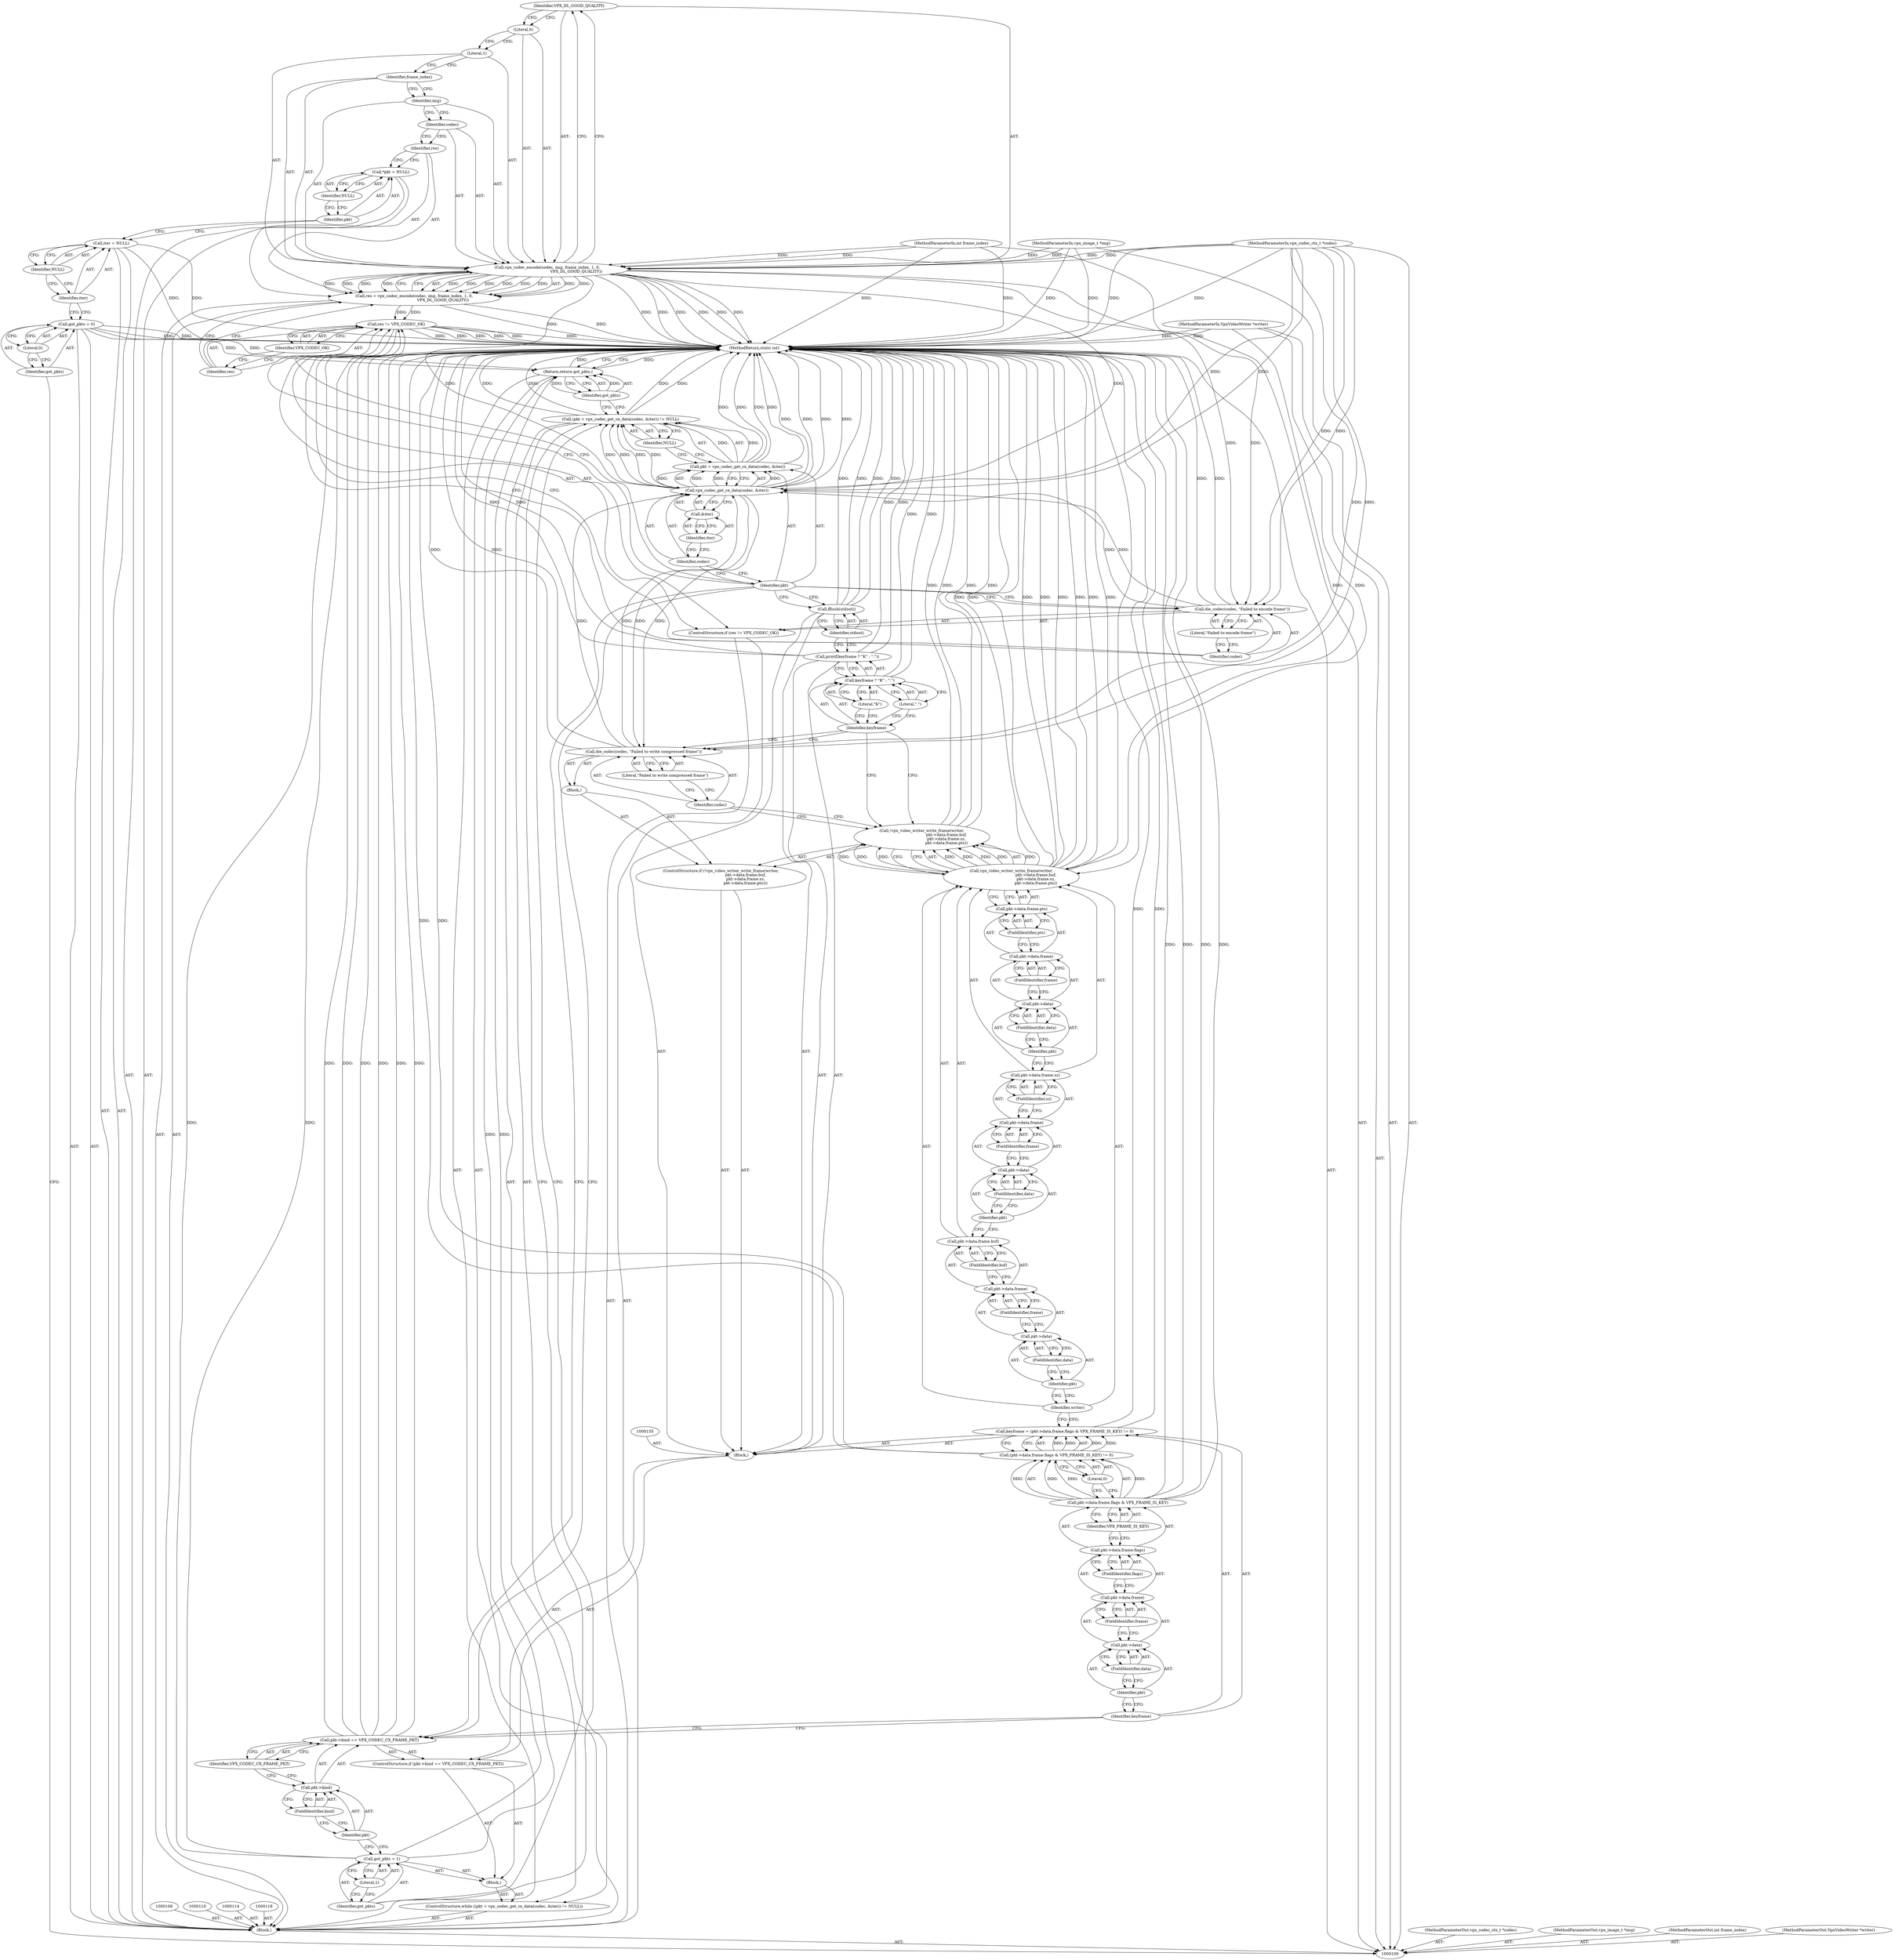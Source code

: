 digraph "0_Android_5a9753fca56f0eeb9f61e342b2fccffc364f9426_6" {
"1000127" [label="(Identifier,VPX_DL_GOOD_QUALITY)"];
"1000128" [label="(ControlStructure,if (res != VPX_CODEC_OK))"];
"1000131" [label="(Identifier,VPX_CODEC_OK)"];
"1000129" [label="(Call,res != VPX_CODEC_OK)"];
"1000130" [label="(Identifier,res)"];
"1000133" [label="(Identifier,codec)"];
"1000134" [label="(Literal,\"Failed to encode frame\")"];
"1000132" [label="(Call,die_codec(codec, \"Failed to encode frame\"))"];
"1000136" [label="(Call,(pkt = vpx_codec_get_cx_data(codec, &iter)) != NULL)"];
"1000137" [label="(Call,pkt = vpx_codec_get_cx_data(codec, &iter))"];
"1000138" [label="(Identifier,pkt)"];
"1000139" [label="(Call,vpx_codec_get_cx_data(codec, &iter))"];
"1000135" [label="(ControlStructure,while ((pkt = vpx_codec_get_cx_data(codec, &iter)) != NULL))"];
"1000140" [label="(Identifier,codec)"];
"1000141" [label="(Call,&iter)"];
"1000142" [label="(Identifier,iter)"];
"1000143" [label="(Identifier,NULL)"];
"1000144" [label="(Block,)"];
"1000147" [label="(Literal,1)"];
"1000145" [label="(Call,got_pkts = 1)"];
"1000146" [label="(Identifier,got_pkts)"];
"1000152" [label="(FieldIdentifier,kind)"];
"1000153" [label="(Identifier,VPX_CODEC_CX_FRAME_PKT)"];
"1000148" [label="(ControlStructure,if (pkt->kind == VPX_CODEC_CX_FRAME_PKT))"];
"1000149" [label="(Call,pkt->kind == VPX_CODEC_CX_FRAME_PKT)"];
"1000150" [label="(Call,pkt->kind)"];
"1000151" [label="(Identifier,pkt)"];
"1000156" [label="(Call,keyframe = (pkt->data.frame.flags & VPX_FRAME_IS_KEY) != 0)"];
"1000157" [label="(Identifier,keyframe)"];
"1000158" [label="(Call,(pkt->data.frame.flags & VPX_FRAME_IS_KEY) != 0)"];
"1000159" [label="(Call,pkt->data.frame.flags & VPX_FRAME_IS_KEY)"];
"1000160" [label="(Call,pkt->data.frame.flags)"];
"1000161" [label="(Call,pkt->data.frame)"];
"1000162" [label="(Call,pkt->data)"];
"1000163" [label="(Identifier,pkt)"];
"1000164" [label="(FieldIdentifier,data)"];
"1000165" [label="(FieldIdentifier,frame)"];
"1000166" [label="(FieldIdentifier,flags)"];
"1000167" [label="(Identifier,VPX_FRAME_IS_KEY)"];
"1000154" [label="(Block,)"];
"1000168" [label="(Literal,0)"];
"1000207" [label="(MethodReturn,static int)"];
"1000101" [label="(MethodParameterIn,vpx_codec_ctx_t *codec)"];
"1000299" [label="(MethodParameterOut,vpx_codec_ctx_t *codec)"];
"1000170" [label="(Call,!vpx_video_writer_write_frame(writer,\n                                        pkt->data.frame.buf,\n                                        pkt->data.frame.sz,\n                                        pkt->data.frame.pts))"];
"1000171" [label="(Call,vpx_video_writer_write_frame(writer,\n                                        pkt->data.frame.buf,\n                                        pkt->data.frame.sz,\n                                        pkt->data.frame.pts))"];
"1000172" [label="(Identifier,writer)"];
"1000169" [label="(ControlStructure,if (!vpx_video_writer_write_frame(writer,\n                                        pkt->data.frame.buf,\n                                        pkt->data.frame.sz,\n                                        pkt->data.frame.pts)))"];
"1000173" [label="(Call,pkt->data.frame.buf)"];
"1000174" [label="(Call,pkt->data.frame)"];
"1000175" [label="(Call,pkt->data)"];
"1000176" [label="(Identifier,pkt)"];
"1000177" [label="(FieldIdentifier,data)"];
"1000178" [label="(FieldIdentifier,frame)"];
"1000179" [label="(FieldIdentifier,buf)"];
"1000180" [label="(Call,pkt->data.frame.sz)"];
"1000181" [label="(Call,pkt->data.frame)"];
"1000182" [label="(Call,pkt->data)"];
"1000183" [label="(Identifier,pkt)"];
"1000184" [label="(FieldIdentifier,data)"];
"1000185" [label="(FieldIdentifier,frame)"];
"1000186" [label="(FieldIdentifier,sz)"];
"1000187" [label="(Call,pkt->data.frame.pts)"];
"1000188" [label="(Call,pkt->data.frame)"];
"1000189" [label="(Call,pkt->data)"];
"1000190" [label="(Identifier,pkt)"];
"1000191" [label="(FieldIdentifier,data)"];
"1000192" [label="(FieldIdentifier,frame)"];
"1000193" [label="(FieldIdentifier,pts)"];
"1000194" [label="(Block,)"];
"1000196" [label="(Identifier,codec)"];
"1000197" [label="(Literal,\"Failed to write compressed frame\")"];
"1000195" [label="(Call,die_codec(codec, \"Failed to write compressed frame\"))"];
"1000199" [label="(Call,keyframe ? \"K\" : \".\")"];
"1000200" [label="(Identifier,keyframe)"];
"1000201" [label="(Literal,\"K\")"];
"1000202" [label="(Literal,\".\")"];
"1000198" [label="(Call,printf(keyframe ? \"K\" : \".\"))"];
"1000204" [label="(Identifier,stdout)"];
"1000203" [label="(Call,fflush(stdout))"];
"1000102" [label="(MethodParameterIn,vpx_image_t *img)"];
"1000300" [label="(MethodParameterOut,vpx_image_t *img)"];
"1000205" [label="(Return,return got_pkts;)"];
"1000206" [label="(Identifier,got_pkts)"];
"1000103" [label="(MethodParameterIn,int frame_index)"];
"1000301" [label="(MethodParameterOut,int frame_index)"];
"1000104" [label="(MethodParameterIn,VpxVideoWriter *writer)"];
"1000302" [label="(MethodParameterOut,VpxVideoWriter *writer)"];
"1000105" [label="(Block,)"];
"1000109" [label="(Literal,0)"];
"1000107" [label="(Call,got_pkts = 0)"];
"1000108" [label="(Identifier,got_pkts)"];
"1000111" [label="(Call,iter = NULL)"];
"1000112" [label="(Identifier,iter)"];
"1000113" [label="(Identifier,NULL)"];
"1000115" [label="(Call,*pkt = NULL)"];
"1000116" [label="(Identifier,pkt)"];
"1000117" [label="(Identifier,NULL)"];
"1000119" [label="(Call,res = vpx_codec_encode(codec, img, frame_index, 1, 0,\n                                               VPX_DL_GOOD_QUALITY))"];
"1000120" [label="(Identifier,res)"];
"1000121" [label="(Call,vpx_codec_encode(codec, img, frame_index, 1, 0,\n                                               VPX_DL_GOOD_QUALITY))"];
"1000122" [label="(Identifier,codec)"];
"1000123" [label="(Identifier,img)"];
"1000124" [label="(Identifier,frame_index)"];
"1000125" [label="(Literal,1)"];
"1000126" [label="(Literal,0)"];
"1000127" -> "1000121"  [label="AST: "];
"1000127" -> "1000126"  [label="CFG: "];
"1000121" -> "1000127"  [label="CFG: "];
"1000128" -> "1000105"  [label="AST: "];
"1000129" -> "1000128"  [label="AST: "];
"1000132" -> "1000128"  [label="AST: "];
"1000131" -> "1000129"  [label="AST: "];
"1000131" -> "1000130"  [label="CFG: "];
"1000129" -> "1000131"  [label="CFG: "];
"1000129" -> "1000128"  [label="AST: "];
"1000129" -> "1000131"  [label="CFG: "];
"1000130" -> "1000129"  [label="AST: "];
"1000131" -> "1000129"  [label="AST: "];
"1000133" -> "1000129"  [label="CFG: "];
"1000138" -> "1000129"  [label="CFG: "];
"1000129" -> "1000207"  [label="DDG: "];
"1000129" -> "1000207"  [label="DDG: "];
"1000129" -> "1000207"  [label="DDG: "];
"1000119" -> "1000129"  [label="DDG: "];
"1000130" -> "1000129"  [label="AST: "];
"1000130" -> "1000119"  [label="CFG: "];
"1000131" -> "1000130"  [label="CFG: "];
"1000133" -> "1000132"  [label="AST: "];
"1000133" -> "1000129"  [label="CFG: "];
"1000134" -> "1000133"  [label="CFG: "];
"1000134" -> "1000132"  [label="AST: "];
"1000134" -> "1000133"  [label="CFG: "];
"1000132" -> "1000134"  [label="CFG: "];
"1000132" -> "1000128"  [label="AST: "];
"1000132" -> "1000134"  [label="CFG: "];
"1000133" -> "1000132"  [label="AST: "];
"1000134" -> "1000132"  [label="AST: "];
"1000138" -> "1000132"  [label="CFG: "];
"1000132" -> "1000207"  [label="DDG: "];
"1000121" -> "1000132"  [label="DDG: "];
"1000101" -> "1000132"  [label="DDG: "];
"1000132" -> "1000139"  [label="DDG: "];
"1000136" -> "1000135"  [label="AST: "];
"1000136" -> "1000143"  [label="CFG: "];
"1000137" -> "1000136"  [label="AST: "];
"1000143" -> "1000136"  [label="AST: "];
"1000146" -> "1000136"  [label="CFG: "];
"1000206" -> "1000136"  [label="CFG: "];
"1000136" -> "1000207"  [label="DDG: "];
"1000136" -> "1000207"  [label="DDG: "];
"1000137" -> "1000136"  [label="DDG: "];
"1000139" -> "1000136"  [label="DDG: "];
"1000139" -> "1000136"  [label="DDG: "];
"1000137" -> "1000136"  [label="AST: "];
"1000137" -> "1000139"  [label="CFG: "];
"1000138" -> "1000137"  [label="AST: "];
"1000139" -> "1000137"  [label="AST: "];
"1000143" -> "1000137"  [label="CFG: "];
"1000137" -> "1000207"  [label="DDG: "];
"1000137" -> "1000207"  [label="DDG: "];
"1000137" -> "1000136"  [label="DDG: "];
"1000139" -> "1000137"  [label="DDG: "];
"1000139" -> "1000137"  [label="DDG: "];
"1000138" -> "1000137"  [label="AST: "];
"1000138" -> "1000203"  [label="CFG: "];
"1000138" -> "1000149"  [label="CFG: "];
"1000138" -> "1000132"  [label="CFG: "];
"1000138" -> "1000129"  [label="CFG: "];
"1000140" -> "1000138"  [label="CFG: "];
"1000139" -> "1000137"  [label="AST: "];
"1000139" -> "1000141"  [label="CFG: "];
"1000140" -> "1000139"  [label="AST: "];
"1000141" -> "1000139"  [label="AST: "];
"1000137" -> "1000139"  [label="CFG: "];
"1000139" -> "1000207"  [label="DDG: "];
"1000139" -> "1000207"  [label="DDG: "];
"1000139" -> "1000136"  [label="DDG: "];
"1000139" -> "1000136"  [label="DDG: "];
"1000139" -> "1000137"  [label="DDG: "];
"1000139" -> "1000137"  [label="DDG: "];
"1000132" -> "1000139"  [label="DDG: "];
"1000121" -> "1000139"  [label="DDG: "];
"1000195" -> "1000139"  [label="DDG: "];
"1000101" -> "1000139"  [label="DDG: "];
"1000139" -> "1000195"  [label="DDG: "];
"1000135" -> "1000105"  [label="AST: "];
"1000136" -> "1000135"  [label="AST: "];
"1000144" -> "1000135"  [label="AST: "];
"1000140" -> "1000139"  [label="AST: "];
"1000140" -> "1000138"  [label="CFG: "];
"1000142" -> "1000140"  [label="CFG: "];
"1000141" -> "1000139"  [label="AST: "];
"1000141" -> "1000142"  [label="CFG: "];
"1000142" -> "1000141"  [label="AST: "];
"1000139" -> "1000141"  [label="CFG: "];
"1000142" -> "1000141"  [label="AST: "];
"1000142" -> "1000140"  [label="CFG: "];
"1000141" -> "1000142"  [label="CFG: "];
"1000143" -> "1000136"  [label="AST: "];
"1000143" -> "1000137"  [label="CFG: "];
"1000136" -> "1000143"  [label="CFG: "];
"1000144" -> "1000135"  [label="AST: "];
"1000145" -> "1000144"  [label="AST: "];
"1000148" -> "1000144"  [label="AST: "];
"1000147" -> "1000145"  [label="AST: "];
"1000147" -> "1000146"  [label="CFG: "];
"1000145" -> "1000147"  [label="CFG: "];
"1000145" -> "1000144"  [label="AST: "];
"1000145" -> "1000147"  [label="CFG: "];
"1000146" -> "1000145"  [label="AST: "];
"1000147" -> "1000145"  [label="AST: "];
"1000151" -> "1000145"  [label="CFG: "];
"1000145" -> "1000207"  [label="DDG: "];
"1000145" -> "1000205"  [label="DDG: "];
"1000146" -> "1000145"  [label="AST: "];
"1000146" -> "1000136"  [label="CFG: "];
"1000147" -> "1000146"  [label="CFG: "];
"1000152" -> "1000150"  [label="AST: "];
"1000152" -> "1000151"  [label="CFG: "];
"1000150" -> "1000152"  [label="CFG: "];
"1000153" -> "1000149"  [label="AST: "];
"1000153" -> "1000150"  [label="CFG: "];
"1000149" -> "1000153"  [label="CFG: "];
"1000148" -> "1000144"  [label="AST: "];
"1000149" -> "1000148"  [label="AST: "];
"1000154" -> "1000148"  [label="AST: "];
"1000149" -> "1000148"  [label="AST: "];
"1000149" -> "1000153"  [label="CFG: "];
"1000150" -> "1000149"  [label="AST: "];
"1000153" -> "1000149"  [label="AST: "];
"1000138" -> "1000149"  [label="CFG: "];
"1000157" -> "1000149"  [label="CFG: "];
"1000149" -> "1000207"  [label="DDG: "];
"1000149" -> "1000207"  [label="DDG: "];
"1000149" -> "1000207"  [label="DDG: "];
"1000150" -> "1000149"  [label="AST: "];
"1000150" -> "1000152"  [label="CFG: "];
"1000151" -> "1000150"  [label="AST: "];
"1000152" -> "1000150"  [label="AST: "];
"1000153" -> "1000150"  [label="CFG: "];
"1000151" -> "1000150"  [label="AST: "];
"1000151" -> "1000145"  [label="CFG: "];
"1000152" -> "1000151"  [label="CFG: "];
"1000156" -> "1000154"  [label="AST: "];
"1000156" -> "1000158"  [label="CFG: "];
"1000157" -> "1000156"  [label="AST: "];
"1000158" -> "1000156"  [label="AST: "];
"1000172" -> "1000156"  [label="CFG: "];
"1000156" -> "1000207"  [label="DDG: "];
"1000158" -> "1000156"  [label="DDG: "];
"1000158" -> "1000156"  [label="DDG: "];
"1000157" -> "1000156"  [label="AST: "];
"1000157" -> "1000149"  [label="CFG: "];
"1000163" -> "1000157"  [label="CFG: "];
"1000158" -> "1000156"  [label="AST: "];
"1000158" -> "1000168"  [label="CFG: "];
"1000159" -> "1000158"  [label="AST: "];
"1000168" -> "1000158"  [label="AST: "];
"1000156" -> "1000158"  [label="CFG: "];
"1000158" -> "1000207"  [label="DDG: "];
"1000158" -> "1000156"  [label="DDG: "];
"1000158" -> "1000156"  [label="DDG: "];
"1000159" -> "1000158"  [label="DDG: "];
"1000159" -> "1000158"  [label="DDG: "];
"1000159" -> "1000158"  [label="AST: "];
"1000159" -> "1000167"  [label="CFG: "];
"1000160" -> "1000159"  [label="AST: "];
"1000167" -> "1000159"  [label="AST: "];
"1000168" -> "1000159"  [label="CFG: "];
"1000159" -> "1000207"  [label="DDG: "];
"1000159" -> "1000207"  [label="DDG: "];
"1000159" -> "1000158"  [label="DDG: "];
"1000159" -> "1000158"  [label="DDG: "];
"1000160" -> "1000159"  [label="AST: "];
"1000160" -> "1000166"  [label="CFG: "];
"1000161" -> "1000160"  [label="AST: "];
"1000166" -> "1000160"  [label="AST: "];
"1000167" -> "1000160"  [label="CFG: "];
"1000161" -> "1000160"  [label="AST: "];
"1000161" -> "1000165"  [label="CFG: "];
"1000162" -> "1000161"  [label="AST: "];
"1000165" -> "1000161"  [label="AST: "];
"1000166" -> "1000161"  [label="CFG: "];
"1000162" -> "1000161"  [label="AST: "];
"1000162" -> "1000164"  [label="CFG: "];
"1000163" -> "1000162"  [label="AST: "];
"1000164" -> "1000162"  [label="AST: "];
"1000165" -> "1000162"  [label="CFG: "];
"1000163" -> "1000162"  [label="AST: "];
"1000163" -> "1000157"  [label="CFG: "];
"1000164" -> "1000163"  [label="CFG: "];
"1000164" -> "1000162"  [label="AST: "];
"1000164" -> "1000163"  [label="CFG: "];
"1000162" -> "1000164"  [label="CFG: "];
"1000165" -> "1000161"  [label="AST: "];
"1000165" -> "1000162"  [label="CFG: "];
"1000161" -> "1000165"  [label="CFG: "];
"1000166" -> "1000160"  [label="AST: "];
"1000166" -> "1000161"  [label="CFG: "];
"1000160" -> "1000166"  [label="CFG: "];
"1000167" -> "1000159"  [label="AST: "];
"1000167" -> "1000160"  [label="CFG: "];
"1000159" -> "1000167"  [label="CFG: "];
"1000154" -> "1000148"  [label="AST: "];
"1000155" -> "1000154"  [label="AST: "];
"1000156" -> "1000154"  [label="AST: "];
"1000169" -> "1000154"  [label="AST: "];
"1000198" -> "1000154"  [label="AST: "];
"1000203" -> "1000154"  [label="AST: "];
"1000168" -> "1000158"  [label="AST: "];
"1000168" -> "1000159"  [label="CFG: "];
"1000158" -> "1000168"  [label="CFG: "];
"1000207" -> "1000100"  [label="AST: "];
"1000207" -> "1000205"  [label="CFG: "];
"1000205" -> "1000207"  [label="DDG: "];
"1000158" -> "1000207"  [label="DDG: "];
"1000129" -> "1000207"  [label="DDG: "];
"1000129" -> "1000207"  [label="DDG: "];
"1000129" -> "1000207"  [label="DDG: "];
"1000107" -> "1000207"  [label="DDG: "];
"1000199" -> "1000207"  [label="DDG: "];
"1000104" -> "1000207"  [label="DDG: "];
"1000159" -> "1000207"  [label="DDG: "];
"1000159" -> "1000207"  [label="DDG: "];
"1000149" -> "1000207"  [label="DDG: "];
"1000149" -> "1000207"  [label="DDG: "];
"1000149" -> "1000207"  [label="DDG: "];
"1000198" -> "1000207"  [label="DDG: "];
"1000198" -> "1000207"  [label="DDG: "];
"1000145" -> "1000207"  [label="DDG: "];
"1000171" -> "1000207"  [label="DDG: "];
"1000171" -> "1000207"  [label="DDG: "];
"1000171" -> "1000207"  [label="DDG: "];
"1000171" -> "1000207"  [label="DDG: "];
"1000121" -> "1000207"  [label="DDG: "];
"1000121" -> "1000207"  [label="DDG: "];
"1000121" -> "1000207"  [label="DDG: "];
"1000132" -> "1000207"  [label="DDG: "];
"1000139" -> "1000207"  [label="DDG: "];
"1000139" -> "1000207"  [label="DDG: "];
"1000137" -> "1000207"  [label="DDG: "];
"1000137" -> "1000207"  [label="DDG: "];
"1000195" -> "1000207"  [label="DDG: "];
"1000156" -> "1000207"  [label="DDG: "];
"1000103" -> "1000207"  [label="DDG: "];
"1000203" -> "1000207"  [label="DDG: "];
"1000203" -> "1000207"  [label="DDG: "];
"1000119" -> "1000207"  [label="DDG: "];
"1000102" -> "1000207"  [label="DDG: "];
"1000111" -> "1000207"  [label="DDG: "];
"1000101" -> "1000207"  [label="DDG: "];
"1000136" -> "1000207"  [label="DDG: "];
"1000136" -> "1000207"  [label="DDG: "];
"1000170" -> "1000207"  [label="DDG: "];
"1000170" -> "1000207"  [label="DDG: "];
"1000101" -> "1000100"  [label="AST: "];
"1000101" -> "1000207"  [label="DDG: "];
"1000101" -> "1000121"  [label="DDG: "];
"1000101" -> "1000132"  [label="DDG: "];
"1000101" -> "1000139"  [label="DDG: "];
"1000101" -> "1000195"  [label="DDG: "];
"1000299" -> "1000100"  [label="AST: "];
"1000170" -> "1000169"  [label="AST: "];
"1000170" -> "1000171"  [label="CFG: "];
"1000171" -> "1000170"  [label="AST: "];
"1000196" -> "1000170"  [label="CFG: "];
"1000200" -> "1000170"  [label="CFG: "];
"1000170" -> "1000207"  [label="DDG: "];
"1000170" -> "1000207"  [label="DDG: "];
"1000171" -> "1000170"  [label="DDG: "];
"1000171" -> "1000170"  [label="DDG: "];
"1000171" -> "1000170"  [label="DDG: "];
"1000171" -> "1000170"  [label="DDG: "];
"1000171" -> "1000170"  [label="AST: "];
"1000171" -> "1000187"  [label="CFG: "];
"1000172" -> "1000171"  [label="AST: "];
"1000173" -> "1000171"  [label="AST: "];
"1000180" -> "1000171"  [label="AST: "];
"1000187" -> "1000171"  [label="AST: "];
"1000170" -> "1000171"  [label="CFG: "];
"1000171" -> "1000207"  [label="DDG: "];
"1000171" -> "1000207"  [label="DDG: "];
"1000171" -> "1000207"  [label="DDG: "];
"1000171" -> "1000207"  [label="DDG: "];
"1000171" -> "1000170"  [label="DDG: "];
"1000171" -> "1000170"  [label="DDG: "];
"1000171" -> "1000170"  [label="DDG: "];
"1000171" -> "1000170"  [label="DDG: "];
"1000104" -> "1000171"  [label="DDG: "];
"1000172" -> "1000171"  [label="AST: "];
"1000172" -> "1000156"  [label="CFG: "];
"1000176" -> "1000172"  [label="CFG: "];
"1000169" -> "1000154"  [label="AST: "];
"1000170" -> "1000169"  [label="AST: "];
"1000194" -> "1000169"  [label="AST: "];
"1000173" -> "1000171"  [label="AST: "];
"1000173" -> "1000179"  [label="CFG: "];
"1000174" -> "1000173"  [label="AST: "];
"1000179" -> "1000173"  [label="AST: "];
"1000183" -> "1000173"  [label="CFG: "];
"1000174" -> "1000173"  [label="AST: "];
"1000174" -> "1000178"  [label="CFG: "];
"1000175" -> "1000174"  [label="AST: "];
"1000178" -> "1000174"  [label="AST: "];
"1000179" -> "1000174"  [label="CFG: "];
"1000175" -> "1000174"  [label="AST: "];
"1000175" -> "1000177"  [label="CFG: "];
"1000176" -> "1000175"  [label="AST: "];
"1000177" -> "1000175"  [label="AST: "];
"1000178" -> "1000175"  [label="CFG: "];
"1000176" -> "1000175"  [label="AST: "];
"1000176" -> "1000172"  [label="CFG: "];
"1000177" -> "1000176"  [label="CFG: "];
"1000177" -> "1000175"  [label="AST: "];
"1000177" -> "1000176"  [label="CFG: "];
"1000175" -> "1000177"  [label="CFG: "];
"1000178" -> "1000174"  [label="AST: "];
"1000178" -> "1000175"  [label="CFG: "];
"1000174" -> "1000178"  [label="CFG: "];
"1000179" -> "1000173"  [label="AST: "];
"1000179" -> "1000174"  [label="CFG: "];
"1000173" -> "1000179"  [label="CFG: "];
"1000180" -> "1000171"  [label="AST: "];
"1000180" -> "1000186"  [label="CFG: "];
"1000181" -> "1000180"  [label="AST: "];
"1000186" -> "1000180"  [label="AST: "];
"1000190" -> "1000180"  [label="CFG: "];
"1000181" -> "1000180"  [label="AST: "];
"1000181" -> "1000185"  [label="CFG: "];
"1000182" -> "1000181"  [label="AST: "];
"1000185" -> "1000181"  [label="AST: "];
"1000186" -> "1000181"  [label="CFG: "];
"1000182" -> "1000181"  [label="AST: "];
"1000182" -> "1000184"  [label="CFG: "];
"1000183" -> "1000182"  [label="AST: "];
"1000184" -> "1000182"  [label="AST: "];
"1000185" -> "1000182"  [label="CFG: "];
"1000183" -> "1000182"  [label="AST: "];
"1000183" -> "1000173"  [label="CFG: "];
"1000184" -> "1000183"  [label="CFG: "];
"1000184" -> "1000182"  [label="AST: "];
"1000184" -> "1000183"  [label="CFG: "];
"1000182" -> "1000184"  [label="CFG: "];
"1000185" -> "1000181"  [label="AST: "];
"1000185" -> "1000182"  [label="CFG: "];
"1000181" -> "1000185"  [label="CFG: "];
"1000186" -> "1000180"  [label="AST: "];
"1000186" -> "1000181"  [label="CFG: "];
"1000180" -> "1000186"  [label="CFG: "];
"1000187" -> "1000171"  [label="AST: "];
"1000187" -> "1000193"  [label="CFG: "];
"1000188" -> "1000187"  [label="AST: "];
"1000193" -> "1000187"  [label="AST: "];
"1000171" -> "1000187"  [label="CFG: "];
"1000188" -> "1000187"  [label="AST: "];
"1000188" -> "1000192"  [label="CFG: "];
"1000189" -> "1000188"  [label="AST: "];
"1000192" -> "1000188"  [label="AST: "];
"1000193" -> "1000188"  [label="CFG: "];
"1000189" -> "1000188"  [label="AST: "];
"1000189" -> "1000191"  [label="CFG: "];
"1000190" -> "1000189"  [label="AST: "];
"1000191" -> "1000189"  [label="AST: "];
"1000192" -> "1000189"  [label="CFG: "];
"1000190" -> "1000189"  [label="AST: "];
"1000190" -> "1000180"  [label="CFG: "];
"1000191" -> "1000190"  [label="CFG: "];
"1000191" -> "1000189"  [label="AST: "];
"1000191" -> "1000190"  [label="CFG: "];
"1000189" -> "1000191"  [label="CFG: "];
"1000192" -> "1000188"  [label="AST: "];
"1000192" -> "1000189"  [label="CFG: "];
"1000188" -> "1000192"  [label="CFG: "];
"1000193" -> "1000187"  [label="AST: "];
"1000193" -> "1000188"  [label="CFG: "];
"1000187" -> "1000193"  [label="CFG: "];
"1000194" -> "1000169"  [label="AST: "];
"1000195" -> "1000194"  [label="AST: "];
"1000196" -> "1000195"  [label="AST: "];
"1000196" -> "1000170"  [label="CFG: "];
"1000197" -> "1000196"  [label="CFG: "];
"1000197" -> "1000195"  [label="AST: "];
"1000197" -> "1000196"  [label="CFG: "];
"1000195" -> "1000197"  [label="CFG: "];
"1000195" -> "1000194"  [label="AST: "];
"1000195" -> "1000197"  [label="CFG: "];
"1000196" -> "1000195"  [label="AST: "];
"1000197" -> "1000195"  [label="AST: "];
"1000200" -> "1000195"  [label="CFG: "];
"1000195" -> "1000207"  [label="DDG: "];
"1000195" -> "1000139"  [label="DDG: "];
"1000139" -> "1000195"  [label="DDG: "];
"1000101" -> "1000195"  [label="DDG: "];
"1000199" -> "1000198"  [label="AST: "];
"1000199" -> "1000201"  [label="CFG: "];
"1000199" -> "1000202"  [label="CFG: "];
"1000200" -> "1000199"  [label="AST: "];
"1000201" -> "1000199"  [label="AST: "];
"1000202" -> "1000199"  [label="AST: "];
"1000198" -> "1000199"  [label="CFG: "];
"1000199" -> "1000207"  [label="DDG: "];
"1000200" -> "1000199"  [label="AST: "];
"1000200" -> "1000195"  [label="CFG: "];
"1000200" -> "1000170"  [label="CFG: "];
"1000201" -> "1000200"  [label="CFG: "];
"1000202" -> "1000200"  [label="CFG: "];
"1000201" -> "1000199"  [label="AST: "];
"1000201" -> "1000200"  [label="CFG: "];
"1000199" -> "1000201"  [label="CFG: "];
"1000202" -> "1000199"  [label="AST: "];
"1000202" -> "1000200"  [label="CFG: "];
"1000199" -> "1000202"  [label="CFG: "];
"1000198" -> "1000154"  [label="AST: "];
"1000198" -> "1000199"  [label="CFG: "];
"1000199" -> "1000198"  [label="AST: "];
"1000204" -> "1000198"  [label="CFG: "];
"1000198" -> "1000207"  [label="DDG: "];
"1000198" -> "1000207"  [label="DDG: "];
"1000204" -> "1000203"  [label="AST: "];
"1000204" -> "1000198"  [label="CFG: "];
"1000203" -> "1000204"  [label="CFG: "];
"1000203" -> "1000154"  [label="AST: "];
"1000203" -> "1000204"  [label="CFG: "];
"1000204" -> "1000203"  [label="AST: "];
"1000138" -> "1000203"  [label="CFG: "];
"1000203" -> "1000207"  [label="DDG: "];
"1000203" -> "1000207"  [label="DDG: "];
"1000102" -> "1000100"  [label="AST: "];
"1000102" -> "1000207"  [label="DDG: "];
"1000102" -> "1000121"  [label="DDG: "];
"1000300" -> "1000100"  [label="AST: "];
"1000205" -> "1000105"  [label="AST: "];
"1000205" -> "1000206"  [label="CFG: "];
"1000206" -> "1000205"  [label="AST: "];
"1000207" -> "1000205"  [label="CFG: "];
"1000205" -> "1000207"  [label="DDG: "];
"1000206" -> "1000205"  [label="DDG: "];
"1000107" -> "1000205"  [label="DDG: "];
"1000145" -> "1000205"  [label="DDG: "];
"1000206" -> "1000205"  [label="AST: "];
"1000206" -> "1000136"  [label="CFG: "];
"1000205" -> "1000206"  [label="CFG: "];
"1000206" -> "1000205"  [label="DDG: "];
"1000103" -> "1000100"  [label="AST: "];
"1000103" -> "1000207"  [label="DDG: "];
"1000103" -> "1000121"  [label="DDG: "];
"1000301" -> "1000100"  [label="AST: "];
"1000104" -> "1000100"  [label="AST: "];
"1000104" -> "1000207"  [label="DDG: "];
"1000104" -> "1000171"  [label="DDG: "];
"1000302" -> "1000100"  [label="AST: "];
"1000105" -> "1000100"  [label="AST: "];
"1000106" -> "1000105"  [label="AST: "];
"1000107" -> "1000105"  [label="AST: "];
"1000110" -> "1000105"  [label="AST: "];
"1000111" -> "1000105"  [label="AST: "];
"1000114" -> "1000105"  [label="AST: "];
"1000115" -> "1000105"  [label="AST: "];
"1000118" -> "1000105"  [label="AST: "];
"1000119" -> "1000105"  [label="AST: "];
"1000128" -> "1000105"  [label="AST: "];
"1000135" -> "1000105"  [label="AST: "];
"1000205" -> "1000105"  [label="AST: "];
"1000109" -> "1000107"  [label="AST: "];
"1000109" -> "1000108"  [label="CFG: "];
"1000107" -> "1000109"  [label="CFG: "];
"1000107" -> "1000105"  [label="AST: "];
"1000107" -> "1000109"  [label="CFG: "];
"1000108" -> "1000107"  [label="AST: "];
"1000109" -> "1000107"  [label="AST: "];
"1000112" -> "1000107"  [label="CFG: "];
"1000107" -> "1000207"  [label="DDG: "];
"1000107" -> "1000205"  [label="DDG: "];
"1000108" -> "1000107"  [label="AST: "];
"1000108" -> "1000100"  [label="CFG: "];
"1000109" -> "1000108"  [label="CFG: "];
"1000111" -> "1000105"  [label="AST: "];
"1000111" -> "1000113"  [label="CFG: "];
"1000112" -> "1000111"  [label="AST: "];
"1000113" -> "1000111"  [label="AST: "];
"1000116" -> "1000111"  [label="CFG: "];
"1000111" -> "1000207"  [label="DDG: "];
"1000112" -> "1000111"  [label="AST: "];
"1000112" -> "1000107"  [label="CFG: "];
"1000113" -> "1000112"  [label="CFG: "];
"1000113" -> "1000111"  [label="AST: "];
"1000113" -> "1000112"  [label="CFG: "];
"1000111" -> "1000113"  [label="CFG: "];
"1000115" -> "1000105"  [label="AST: "];
"1000115" -> "1000117"  [label="CFG: "];
"1000116" -> "1000115"  [label="AST: "];
"1000117" -> "1000115"  [label="AST: "];
"1000120" -> "1000115"  [label="CFG: "];
"1000116" -> "1000115"  [label="AST: "];
"1000116" -> "1000111"  [label="CFG: "];
"1000117" -> "1000116"  [label="CFG: "];
"1000117" -> "1000115"  [label="AST: "];
"1000117" -> "1000116"  [label="CFG: "];
"1000115" -> "1000117"  [label="CFG: "];
"1000119" -> "1000105"  [label="AST: "];
"1000119" -> "1000121"  [label="CFG: "];
"1000120" -> "1000119"  [label="AST: "];
"1000121" -> "1000119"  [label="AST: "];
"1000130" -> "1000119"  [label="CFG: "];
"1000119" -> "1000207"  [label="DDG: "];
"1000121" -> "1000119"  [label="DDG: "];
"1000121" -> "1000119"  [label="DDG: "];
"1000121" -> "1000119"  [label="DDG: "];
"1000121" -> "1000119"  [label="DDG: "];
"1000121" -> "1000119"  [label="DDG: "];
"1000121" -> "1000119"  [label="DDG: "];
"1000119" -> "1000129"  [label="DDG: "];
"1000120" -> "1000119"  [label="AST: "];
"1000120" -> "1000115"  [label="CFG: "];
"1000122" -> "1000120"  [label="CFG: "];
"1000121" -> "1000119"  [label="AST: "];
"1000121" -> "1000127"  [label="CFG: "];
"1000122" -> "1000121"  [label="AST: "];
"1000123" -> "1000121"  [label="AST: "];
"1000124" -> "1000121"  [label="AST: "];
"1000125" -> "1000121"  [label="AST: "];
"1000126" -> "1000121"  [label="AST: "];
"1000127" -> "1000121"  [label="AST: "];
"1000119" -> "1000121"  [label="CFG: "];
"1000121" -> "1000207"  [label="DDG: "];
"1000121" -> "1000207"  [label="DDG: "];
"1000121" -> "1000207"  [label="DDG: "];
"1000121" -> "1000119"  [label="DDG: "];
"1000121" -> "1000119"  [label="DDG: "];
"1000121" -> "1000119"  [label="DDG: "];
"1000121" -> "1000119"  [label="DDG: "];
"1000121" -> "1000119"  [label="DDG: "];
"1000121" -> "1000119"  [label="DDG: "];
"1000101" -> "1000121"  [label="DDG: "];
"1000102" -> "1000121"  [label="DDG: "];
"1000103" -> "1000121"  [label="DDG: "];
"1000121" -> "1000132"  [label="DDG: "];
"1000121" -> "1000139"  [label="DDG: "];
"1000122" -> "1000121"  [label="AST: "];
"1000122" -> "1000120"  [label="CFG: "];
"1000123" -> "1000122"  [label="CFG: "];
"1000123" -> "1000121"  [label="AST: "];
"1000123" -> "1000122"  [label="CFG: "];
"1000124" -> "1000123"  [label="CFG: "];
"1000124" -> "1000121"  [label="AST: "];
"1000124" -> "1000123"  [label="CFG: "];
"1000125" -> "1000124"  [label="CFG: "];
"1000125" -> "1000121"  [label="AST: "];
"1000125" -> "1000124"  [label="CFG: "];
"1000126" -> "1000125"  [label="CFG: "];
"1000126" -> "1000121"  [label="AST: "];
"1000126" -> "1000125"  [label="CFG: "];
"1000127" -> "1000126"  [label="CFG: "];
}
